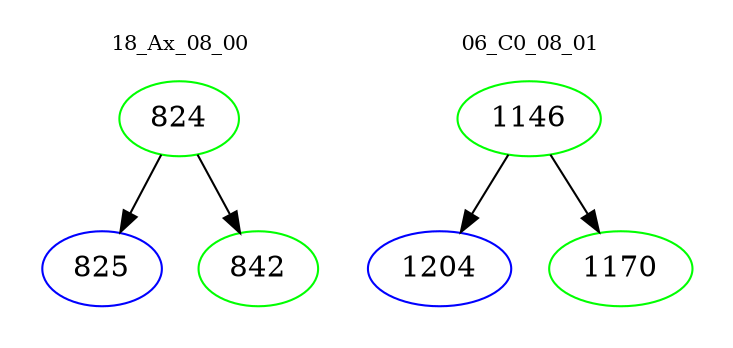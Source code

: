 digraph{
subgraph cluster_0 {
color = white
label = "18_Ax_08_00";
fontsize=10;
T0_824 [label="824", color="green"]
T0_824 -> T0_825 [color="black"]
T0_825 [label="825", color="blue"]
T0_824 -> T0_842 [color="black"]
T0_842 [label="842", color="green"]
}
subgraph cluster_1 {
color = white
label = "06_C0_08_01";
fontsize=10;
T1_1146 [label="1146", color="green"]
T1_1146 -> T1_1204 [color="black"]
T1_1204 [label="1204", color="blue"]
T1_1146 -> T1_1170 [color="black"]
T1_1170 [label="1170", color="green"]
}
}
